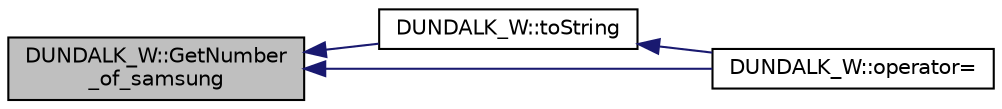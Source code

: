 digraph "DUNDALK_W::GetNumber_of_samsung"
{
  edge [fontname="Helvetica",fontsize="10",labelfontname="Helvetica",labelfontsize="10"];
  node [fontname="Helvetica",fontsize="10",shape=record];
  rankdir="LR";
  Node1 [label="DUNDALK_W::GetNumber\l_of_samsung",height=0.2,width=0.4,color="black", fillcolor="grey75", style="filled", fontcolor="black"];
  Node1 -> Node2 [dir="back",color="midnightblue",fontsize="10",style="solid",fontname="Helvetica"];
  Node2 [label="DUNDALK_W::toString",height=0.2,width=0.4,color="black", fillcolor="white", style="filled",URL="$class_d_u_n_d_a_l_k___w.html#aef2a8301835c60c21f9f3199259fed87",tooltip="_cast, is use to cast bak the std::shared_ptr<OSTM> to the required type "];
  Node2 -> Node3 [dir="back",color="midnightblue",fontsize="10",style="solid",fontname="Helvetica"];
  Node3 [label="DUNDALK_W::operator=",height=0.2,width=0.4,color="black", fillcolor="white", style="filled",URL="$class_d_u_n_d_a_l_k___w.html#a63e33d9aa73d944f92928e90566874b9"];
  Node1 -> Node3 [dir="back",color="midnightblue",fontsize="10",style="solid",fontname="Helvetica"];
}
